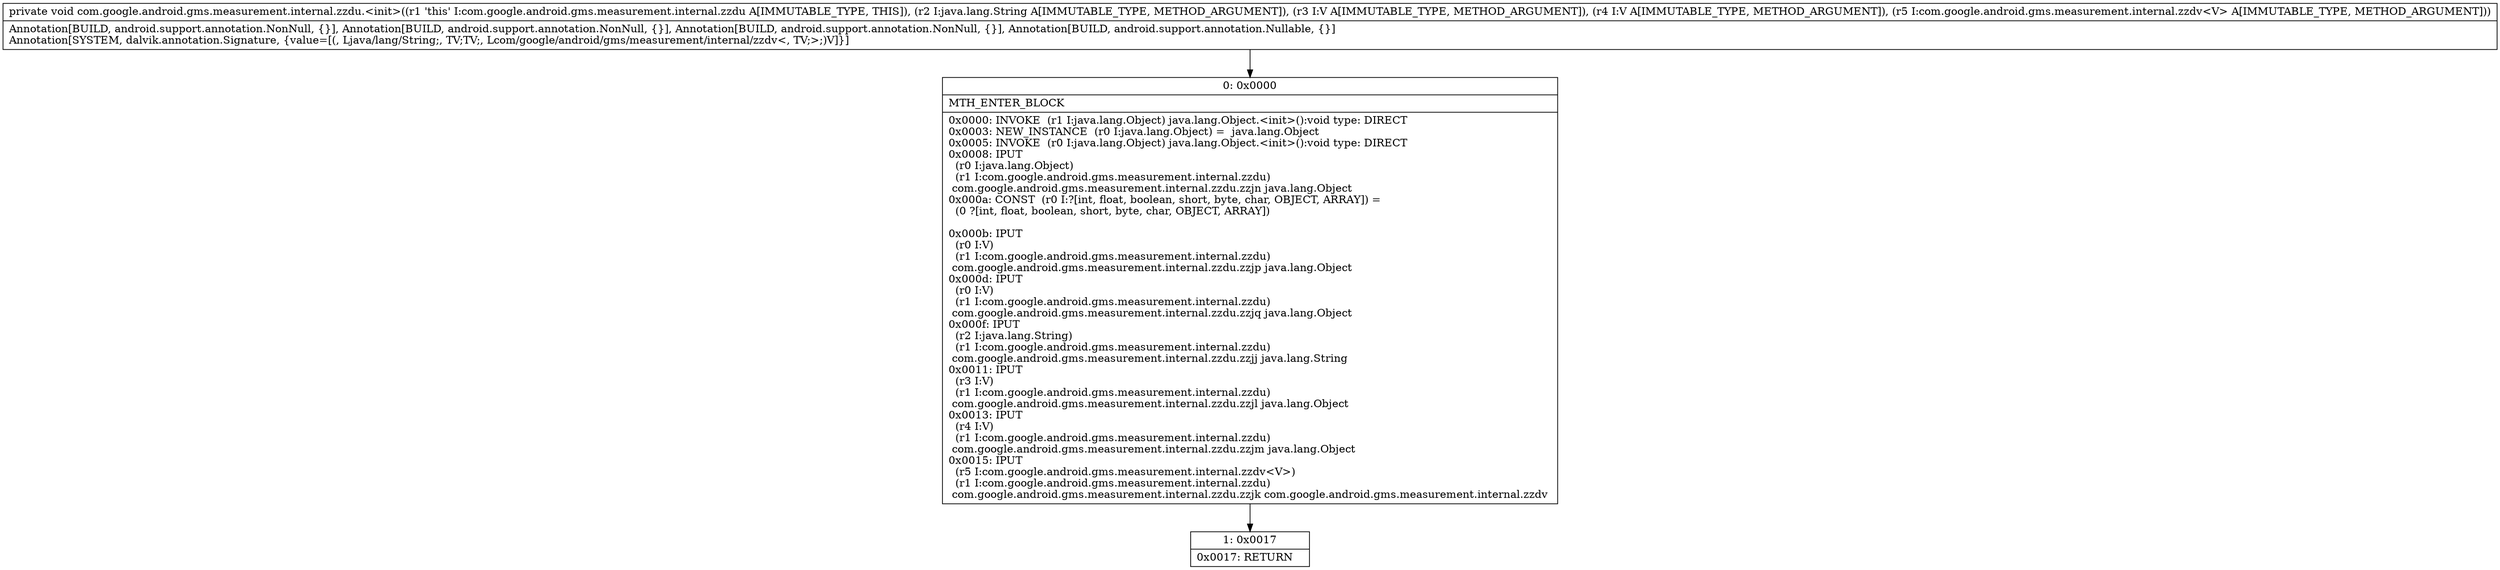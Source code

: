 digraph "CFG forcom.google.android.gms.measurement.internal.zzdu.\<init\>(Ljava\/lang\/String;Ljava\/lang\/Object;Ljava\/lang\/Object;Lcom\/google\/android\/gms\/measurement\/internal\/zzdv;)V" {
Node_0 [shape=record,label="{0\:\ 0x0000|MTH_ENTER_BLOCK\l|0x0000: INVOKE  (r1 I:java.lang.Object) java.lang.Object.\<init\>():void type: DIRECT \l0x0003: NEW_INSTANCE  (r0 I:java.lang.Object) =  java.lang.Object \l0x0005: INVOKE  (r0 I:java.lang.Object) java.lang.Object.\<init\>():void type: DIRECT \l0x0008: IPUT  \l  (r0 I:java.lang.Object)\l  (r1 I:com.google.android.gms.measurement.internal.zzdu)\l com.google.android.gms.measurement.internal.zzdu.zzjn java.lang.Object \l0x000a: CONST  (r0 I:?[int, float, boolean, short, byte, char, OBJECT, ARRAY]) = \l  (0 ?[int, float, boolean, short, byte, char, OBJECT, ARRAY])\l \l0x000b: IPUT  \l  (r0 I:V)\l  (r1 I:com.google.android.gms.measurement.internal.zzdu)\l com.google.android.gms.measurement.internal.zzdu.zzjp java.lang.Object \l0x000d: IPUT  \l  (r0 I:V)\l  (r1 I:com.google.android.gms.measurement.internal.zzdu)\l com.google.android.gms.measurement.internal.zzdu.zzjq java.lang.Object \l0x000f: IPUT  \l  (r2 I:java.lang.String)\l  (r1 I:com.google.android.gms.measurement.internal.zzdu)\l com.google.android.gms.measurement.internal.zzdu.zzjj java.lang.String \l0x0011: IPUT  \l  (r3 I:V)\l  (r1 I:com.google.android.gms.measurement.internal.zzdu)\l com.google.android.gms.measurement.internal.zzdu.zzjl java.lang.Object \l0x0013: IPUT  \l  (r4 I:V)\l  (r1 I:com.google.android.gms.measurement.internal.zzdu)\l com.google.android.gms.measurement.internal.zzdu.zzjm java.lang.Object \l0x0015: IPUT  \l  (r5 I:com.google.android.gms.measurement.internal.zzdv\<V\>)\l  (r1 I:com.google.android.gms.measurement.internal.zzdu)\l com.google.android.gms.measurement.internal.zzdu.zzjk com.google.android.gms.measurement.internal.zzdv \l}"];
Node_1 [shape=record,label="{1\:\ 0x0017|0x0017: RETURN   \l}"];
MethodNode[shape=record,label="{private void com.google.android.gms.measurement.internal.zzdu.\<init\>((r1 'this' I:com.google.android.gms.measurement.internal.zzdu A[IMMUTABLE_TYPE, THIS]), (r2 I:java.lang.String A[IMMUTABLE_TYPE, METHOD_ARGUMENT]), (r3 I:V A[IMMUTABLE_TYPE, METHOD_ARGUMENT]), (r4 I:V A[IMMUTABLE_TYPE, METHOD_ARGUMENT]), (r5 I:com.google.android.gms.measurement.internal.zzdv\<V\> A[IMMUTABLE_TYPE, METHOD_ARGUMENT]))  | Annotation[BUILD, android.support.annotation.NonNull, \{\}], Annotation[BUILD, android.support.annotation.NonNull, \{\}], Annotation[BUILD, android.support.annotation.NonNull, \{\}], Annotation[BUILD, android.support.annotation.Nullable, \{\}]\lAnnotation[SYSTEM, dalvik.annotation.Signature, \{value=[(, Ljava\/lang\/String;, TV;TV;, Lcom\/google\/android\/gms\/measurement\/internal\/zzdv\<, TV;\>;)V]\}]\l}"];
MethodNode -> Node_0;
Node_0 -> Node_1;
}

